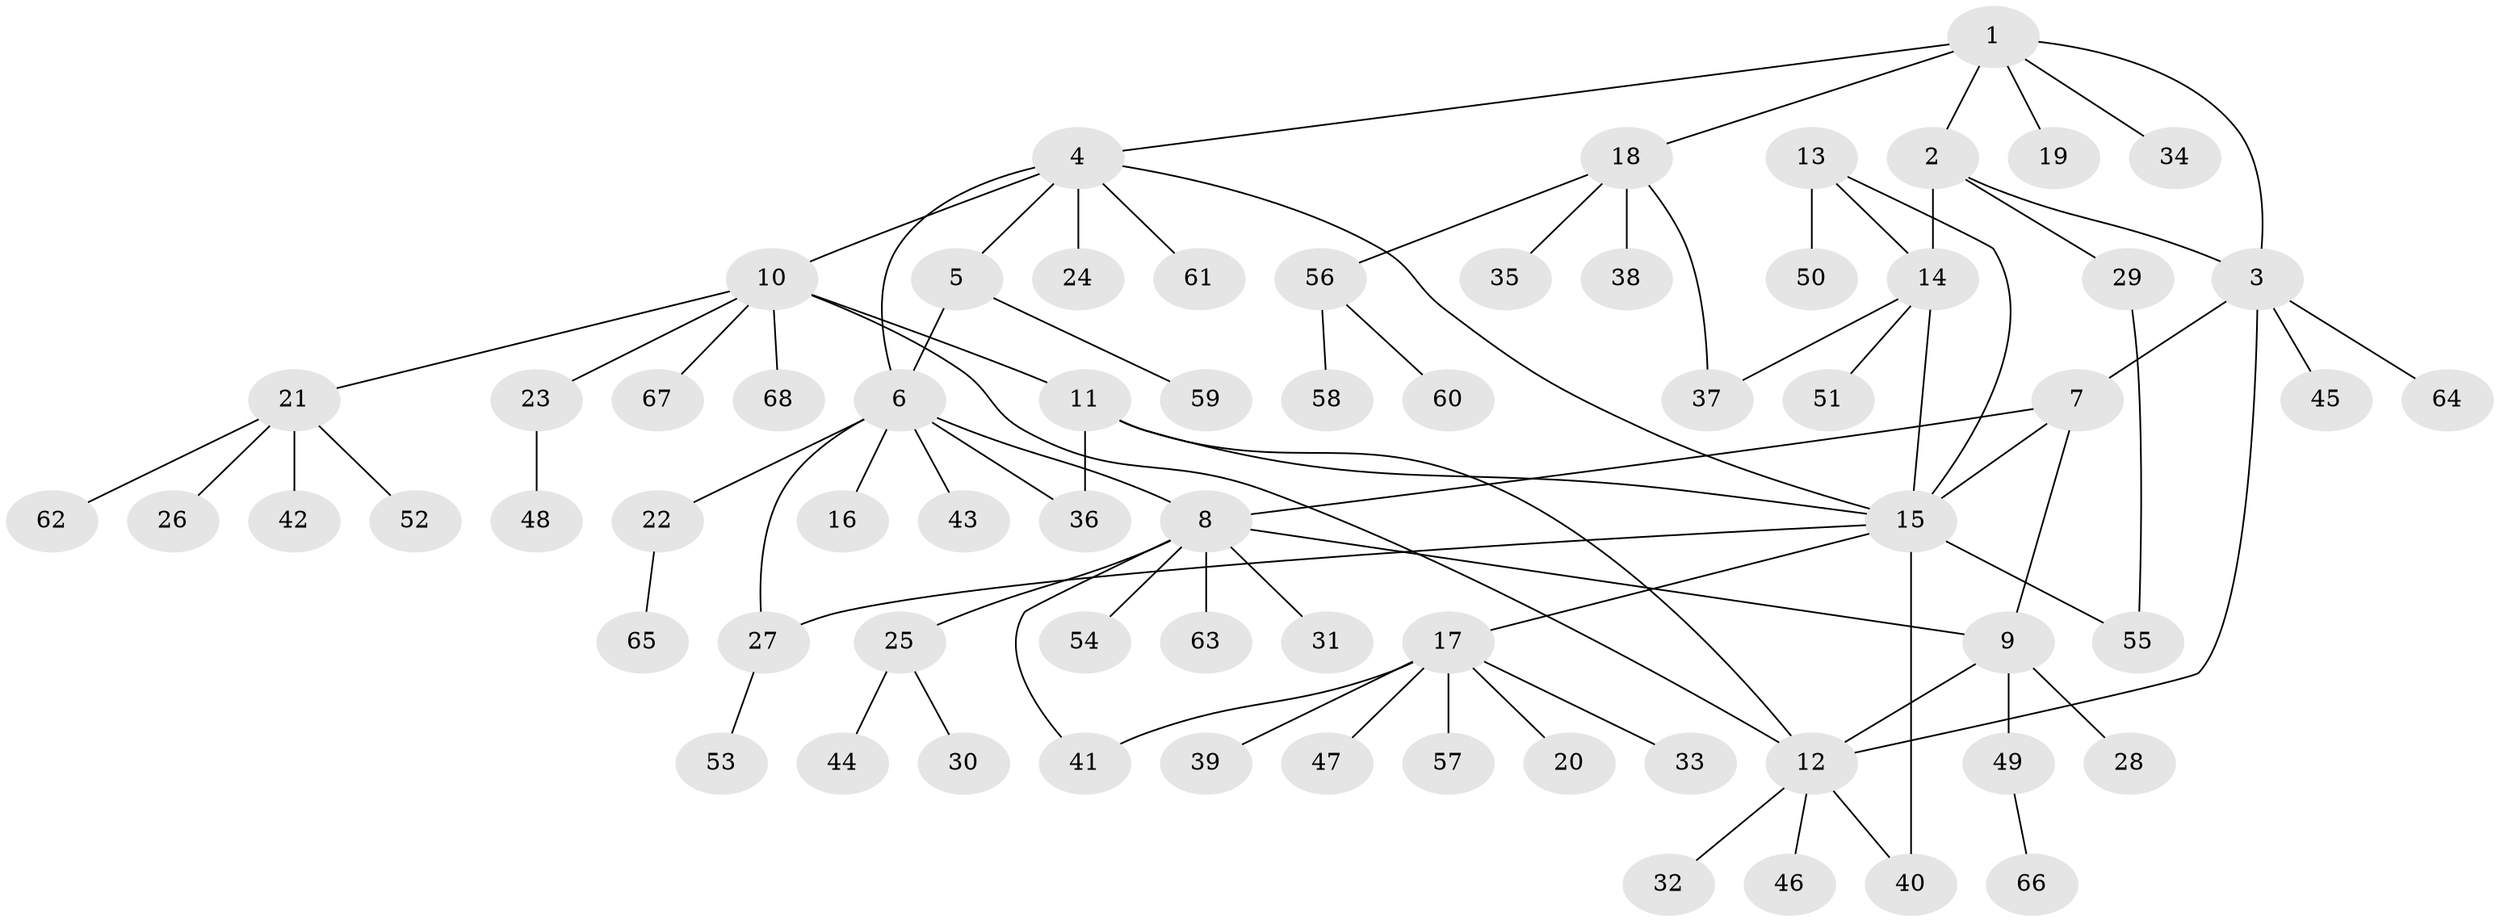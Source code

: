 // Generated by graph-tools (version 1.1) at 2025/37/03/09/25 02:37:15]
// undirected, 68 vertices, 84 edges
graph export_dot {
graph [start="1"]
  node [color=gray90,style=filled];
  1;
  2;
  3;
  4;
  5;
  6;
  7;
  8;
  9;
  10;
  11;
  12;
  13;
  14;
  15;
  16;
  17;
  18;
  19;
  20;
  21;
  22;
  23;
  24;
  25;
  26;
  27;
  28;
  29;
  30;
  31;
  32;
  33;
  34;
  35;
  36;
  37;
  38;
  39;
  40;
  41;
  42;
  43;
  44;
  45;
  46;
  47;
  48;
  49;
  50;
  51;
  52;
  53;
  54;
  55;
  56;
  57;
  58;
  59;
  60;
  61;
  62;
  63;
  64;
  65;
  66;
  67;
  68;
  1 -- 2;
  1 -- 3;
  1 -- 4;
  1 -- 18;
  1 -- 19;
  1 -- 34;
  2 -- 3;
  2 -- 14;
  2 -- 29;
  3 -- 7;
  3 -- 12;
  3 -- 45;
  3 -- 64;
  4 -- 5;
  4 -- 6;
  4 -- 10;
  4 -- 15;
  4 -- 24;
  4 -- 61;
  5 -- 6;
  5 -- 59;
  6 -- 8;
  6 -- 16;
  6 -- 22;
  6 -- 27;
  6 -- 36;
  6 -- 43;
  7 -- 8;
  7 -- 9;
  7 -- 15;
  8 -- 9;
  8 -- 25;
  8 -- 31;
  8 -- 41;
  8 -- 54;
  8 -- 63;
  9 -- 12;
  9 -- 28;
  9 -- 49;
  10 -- 11;
  10 -- 12;
  10 -- 21;
  10 -- 23;
  10 -- 67;
  10 -- 68;
  11 -- 12;
  11 -- 15;
  11 -- 36;
  12 -- 32;
  12 -- 40;
  12 -- 46;
  13 -- 14;
  13 -- 15;
  13 -- 50;
  14 -- 15;
  14 -- 37;
  14 -- 51;
  15 -- 17;
  15 -- 27;
  15 -- 40;
  15 -- 55;
  17 -- 20;
  17 -- 33;
  17 -- 39;
  17 -- 41;
  17 -- 47;
  17 -- 57;
  18 -- 35;
  18 -- 37;
  18 -- 38;
  18 -- 56;
  21 -- 26;
  21 -- 42;
  21 -- 52;
  21 -- 62;
  22 -- 65;
  23 -- 48;
  25 -- 30;
  25 -- 44;
  27 -- 53;
  29 -- 55;
  49 -- 66;
  56 -- 58;
  56 -- 60;
}
